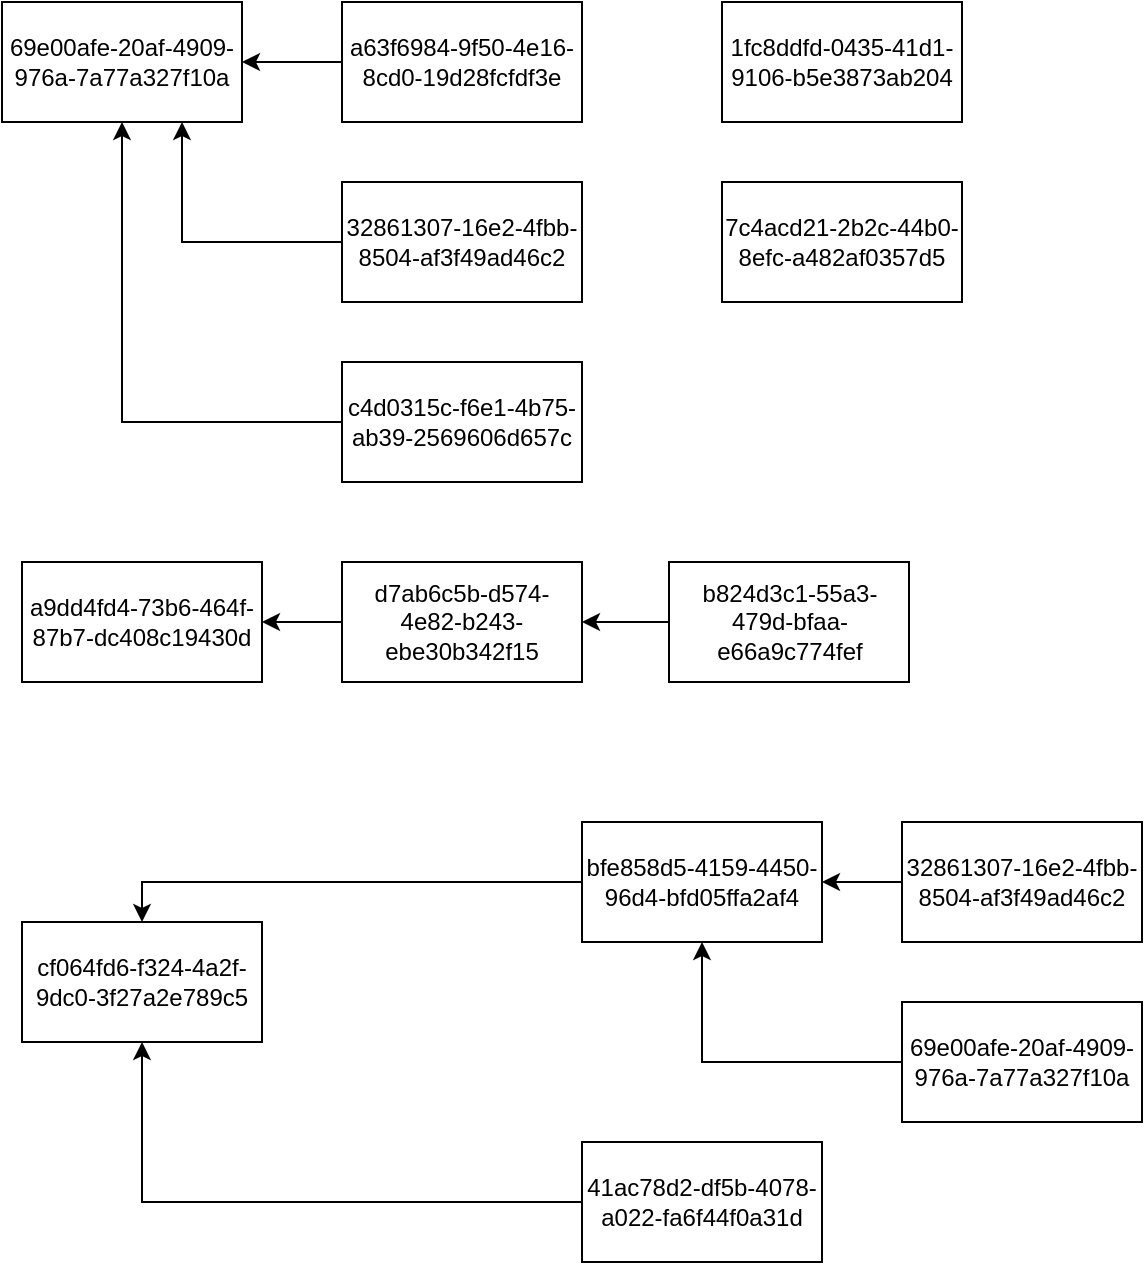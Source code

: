 <mxfile version="20.6.0" type="github">
  <diagram id="5UlCIdpNC4QQxkkB93B9" name="第 1 页">
    <mxGraphModel dx="1154" dy="739" grid="1" gridSize="10" guides="1" tooltips="1" connect="1" arrows="1" fold="1" page="1" pageScale="1" pageWidth="827" pageHeight="1169" math="0" shadow="0">
      <root>
        <mxCell id="0" />
        <mxCell id="1" parent="0" />
        <mxCell id="rv7XRUc5QI8uWNA1ESyG-1" value="69e00afe-20af-4909-976a-7a77a327f10a" style="rounded=0;whiteSpace=wrap;html=1;" vertex="1" parent="1">
          <mxGeometry x="80" y="40" width="120" height="60" as="geometry" />
        </mxCell>
        <mxCell id="rv7XRUc5QI8uWNA1ESyG-3" style="edgeStyle=orthogonalEdgeStyle;rounded=0;orthogonalLoop=1;jettySize=auto;html=1;exitX=0;exitY=0.5;exitDx=0;exitDy=0;entryX=1;entryY=0.5;entryDx=0;entryDy=0;" edge="1" parent="1" source="rv7XRUc5QI8uWNA1ESyG-2" target="rv7XRUc5QI8uWNA1ESyG-1">
          <mxGeometry relative="1" as="geometry" />
        </mxCell>
        <mxCell id="rv7XRUc5QI8uWNA1ESyG-2" value="a63f6984-9f50-4e16-8cd0-19d28fcfdf3e" style="rounded=0;whiteSpace=wrap;html=1;" vertex="1" parent="1">
          <mxGeometry x="250" y="40" width="120" height="60" as="geometry" />
        </mxCell>
        <mxCell id="rv7XRUc5QI8uWNA1ESyG-5" style="edgeStyle=orthogonalEdgeStyle;rounded=0;orthogonalLoop=1;jettySize=auto;html=1;exitX=0;exitY=0.5;exitDx=0;exitDy=0;entryX=0.75;entryY=1;entryDx=0;entryDy=0;" edge="1" parent="1" source="rv7XRUc5QI8uWNA1ESyG-4" target="rv7XRUc5QI8uWNA1ESyG-1">
          <mxGeometry relative="1" as="geometry" />
        </mxCell>
        <mxCell id="rv7XRUc5QI8uWNA1ESyG-4" value="32861307-16e2-4fbb-8504-af3f49ad46c2" style="rounded=0;whiteSpace=wrap;html=1;" vertex="1" parent="1">
          <mxGeometry x="250" y="130" width="120" height="60" as="geometry" />
        </mxCell>
        <mxCell id="rv7XRUc5QI8uWNA1ESyG-8" style="edgeStyle=orthogonalEdgeStyle;rounded=0;orthogonalLoop=1;jettySize=auto;html=1;exitX=0;exitY=0.5;exitDx=0;exitDy=0;entryX=0.5;entryY=1;entryDx=0;entryDy=0;" edge="1" parent="1" source="rv7XRUc5QI8uWNA1ESyG-6" target="rv7XRUc5QI8uWNA1ESyG-1">
          <mxGeometry relative="1" as="geometry" />
        </mxCell>
        <mxCell id="rv7XRUc5QI8uWNA1ESyG-6" value="c4d0315c-f6e1-4b75-ab39-2569606d657c" style="rounded=0;whiteSpace=wrap;html=1;" vertex="1" parent="1">
          <mxGeometry x="250" y="220" width="120" height="60" as="geometry" />
        </mxCell>
        <mxCell id="rv7XRUc5QI8uWNA1ESyG-9" value="a9dd4fd4-73b6-464f-87b7-dc408c19430d" style="rounded=0;whiteSpace=wrap;html=1;" vertex="1" parent="1">
          <mxGeometry x="90" y="320" width="120" height="60" as="geometry" />
        </mxCell>
        <mxCell id="rv7XRUc5QI8uWNA1ESyG-11" style="edgeStyle=orthogonalEdgeStyle;rounded=0;orthogonalLoop=1;jettySize=auto;html=1;exitX=0;exitY=0.5;exitDx=0;exitDy=0;entryX=1;entryY=0.5;entryDx=0;entryDy=0;" edge="1" parent="1" source="rv7XRUc5QI8uWNA1ESyG-10" target="rv7XRUc5QI8uWNA1ESyG-9">
          <mxGeometry relative="1" as="geometry" />
        </mxCell>
        <mxCell id="rv7XRUc5QI8uWNA1ESyG-10" value="d7ab6c5b-d574-4e82-b243-ebe30b342f15" style="rounded=0;whiteSpace=wrap;html=1;" vertex="1" parent="1">
          <mxGeometry x="250" y="320" width="120" height="60" as="geometry" />
        </mxCell>
        <mxCell id="rv7XRUc5QI8uWNA1ESyG-13" style="edgeStyle=orthogonalEdgeStyle;rounded=0;orthogonalLoop=1;jettySize=auto;html=1;exitX=0;exitY=0.5;exitDx=0;exitDy=0;entryX=1;entryY=0.5;entryDx=0;entryDy=0;" edge="1" parent="1" source="rv7XRUc5QI8uWNA1ESyG-12" target="rv7XRUc5QI8uWNA1ESyG-10">
          <mxGeometry relative="1" as="geometry" />
        </mxCell>
        <mxCell id="rv7XRUc5QI8uWNA1ESyG-12" value="b824d3c1-55a3-479d-bfaa-e66a9c774fef" style="rounded=0;whiteSpace=wrap;html=1;" vertex="1" parent="1">
          <mxGeometry x="413.5" y="320" width="120" height="60" as="geometry" />
        </mxCell>
        <mxCell id="rv7XRUc5QI8uWNA1ESyG-21" style="edgeStyle=orthogonalEdgeStyle;rounded=0;orthogonalLoop=1;jettySize=auto;html=1;exitX=0;exitY=0.5;exitDx=0;exitDy=0;entryX=0.5;entryY=0;entryDx=0;entryDy=0;" edge="1" parent="1" source="rv7XRUc5QI8uWNA1ESyG-14" target="rv7XRUc5QI8uWNA1ESyG-19">
          <mxGeometry relative="1" as="geometry">
            <mxPoint x="140" y="490" as="targetPoint" />
          </mxGeometry>
        </mxCell>
        <mxCell id="rv7XRUc5QI8uWNA1ESyG-14" value="bfe858d5-4159-4450-96d4-bfd05ffa2af4" style="rounded=0;whiteSpace=wrap;html=1;" vertex="1" parent="1">
          <mxGeometry x="370" y="450" width="120" height="60" as="geometry" />
        </mxCell>
        <mxCell id="rv7XRUc5QI8uWNA1ESyG-17" style="edgeStyle=orthogonalEdgeStyle;rounded=0;orthogonalLoop=1;jettySize=auto;html=1;exitX=0;exitY=0.5;exitDx=0;exitDy=0;entryX=1;entryY=0.5;entryDx=0;entryDy=0;" edge="1" parent="1" source="rv7XRUc5QI8uWNA1ESyG-15" target="rv7XRUc5QI8uWNA1ESyG-14">
          <mxGeometry relative="1" as="geometry" />
        </mxCell>
        <mxCell id="rv7XRUc5QI8uWNA1ESyG-15" value="32861307-16e2-4fbb-8504-af3f49ad46c2" style="rounded=0;whiteSpace=wrap;html=1;" vertex="1" parent="1">
          <mxGeometry x="530" y="450" width="120" height="60" as="geometry" />
        </mxCell>
        <mxCell id="rv7XRUc5QI8uWNA1ESyG-18" style="edgeStyle=orthogonalEdgeStyle;rounded=0;orthogonalLoop=1;jettySize=auto;html=1;exitX=0;exitY=0.5;exitDx=0;exitDy=0;entryX=0.5;entryY=1;entryDx=0;entryDy=0;" edge="1" parent="1" source="rv7XRUc5QI8uWNA1ESyG-16" target="rv7XRUc5QI8uWNA1ESyG-14">
          <mxGeometry relative="1" as="geometry" />
        </mxCell>
        <mxCell id="rv7XRUc5QI8uWNA1ESyG-16" value="69e00afe-20af-4909-976a-7a77a327f10a" style="rounded=0;whiteSpace=wrap;html=1;" vertex="1" parent="1">
          <mxGeometry x="530" y="540" width="120" height="60" as="geometry" />
        </mxCell>
        <mxCell id="rv7XRUc5QI8uWNA1ESyG-19" value="cf064fd6-f324-4a2f-9dc0-3f27a2e789c5" style="rounded=0;whiteSpace=wrap;html=1;" vertex="1" parent="1">
          <mxGeometry x="90" y="500" width="120" height="60" as="geometry" />
        </mxCell>
        <mxCell id="rv7XRUc5QI8uWNA1ESyG-22" style="edgeStyle=orthogonalEdgeStyle;rounded=0;orthogonalLoop=1;jettySize=auto;html=1;exitX=0;exitY=0.5;exitDx=0;exitDy=0;entryX=0.5;entryY=1;entryDx=0;entryDy=0;" edge="1" parent="1" source="rv7XRUc5QI8uWNA1ESyG-20" target="rv7XRUc5QI8uWNA1ESyG-19">
          <mxGeometry relative="1" as="geometry" />
        </mxCell>
        <mxCell id="rv7XRUc5QI8uWNA1ESyG-20" value="41ac78d2-df5b-4078-a022-fa6f44f0a31d" style="rounded=0;whiteSpace=wrap;html=1;" vertex="1" parent="1">
          <mxGeometry x="370" y="610" width="120" height="60" as="geometry" />
        </mxCell>
        <mxCell id="rv7XRUc5QI8uWNA1ESyG-23" value="1fc8ddfd-0435-41d1-9106-b5e3873ab204" style="rounded=0;whiteSpace=wrap;html=1;" vertex="1" parent="1">
          <mxGeometry x="440" y="40" width="120" height="60" as="geometry" />
        </mxCell>
        <mxCell id="rv7XRUc5QI8uWNA1ESyG-24" value="7c4acd21-2b2c-44b0-8efc-a482af0357d5" style="rounded=0;whiteSpace=wrap;html=1;" vertex="1" parent="1">
          <mxGeometry x="440" y="130" width="120" height="60" as="geometry" />
        </mxCell>
      </root>
    </mxGraphModel>
  </diagram>
</mxfile>
